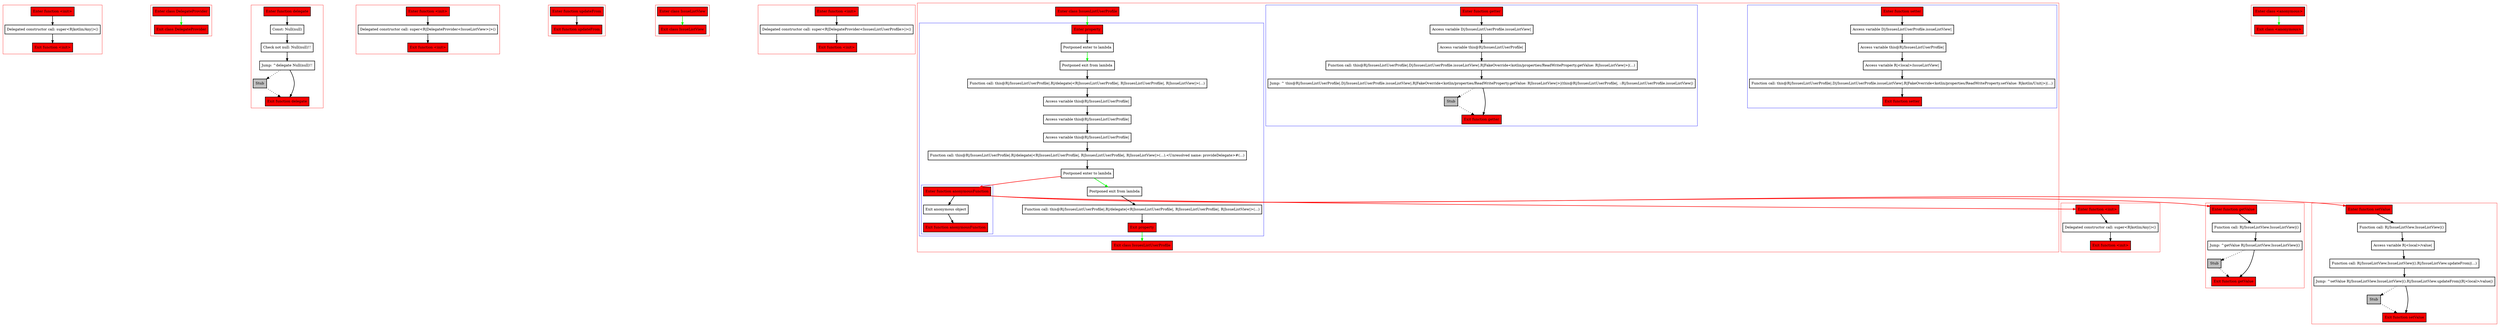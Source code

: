 digraph delegateWithAnonymousObject_kt {
    graph [nodesep=3]
    node [shape=box penwidth=2]
    edge [penwidth=2]

    subgraph cluster_0 {
        color=red
        0 [label="Enter function <init>" style="filled" fillcolor=red];
        2 [label="Delegated constructor call: super<R|kotlin/Any|>()"];
        1 [label="Exit function <init>" style="filled" fillcolor=red];
    }
    0 -> {2};
    2 -> {1};

    subgraph cluster_1 {
        color=red
        3 [label="Enter class DelegateProvider" style="filled" fillcolor=red];
        4 [label="Exit class DelegateProvider" style="filled" fillcolor=red];
    }
    3 -> {4} [color=green];

    subgraph cluster_2 {
        color=red
        5 [label="Enter function delegate" style="filled" fillcolor=red];
        7 [label="Const: Null(null)"];
        8 [label="Check not null: Null(null)!!"];
        9 [label="Jump: ^delegate Null(null)!!"];
        10 [label="Stub" style="filled" fillcolor=gray];
        6 [label="Exit function delegate" style="filled" fillcolor=red];
    }
    5 -> {7};
    7 -> {8};
    8 -> {9};
    9 -> {6};
    9 -> {10} [style=dotted];
    10 -> {6} [style=dotted];

    subgraph cluster_3 {
        color=red
        11 [label="Enter function <init>" style="filled" fillcolor=red];
        13 [label="Delegated constructor call: super<R|DelegateProvider<IssueListView>|>()"];
        12 [label="Exit function <init>" style="filled" fillcolor=red];
    }
    11 -> {13};
    13 -> {12};

    subgraph cluster_4 {
        color=red
        14 [label="Enter function updateFrom" style="filled" fillcolor=red];
        15 [label="Exit function updateFrom" style="filled" fillcolor=red];
    }
    14 -> {15};

    subgraph cluster_5 {
        color=red
        16 [label="Enter class IssueListView" style="filled" fillcolor=red];
        17 [label="Exit class IssueListView" style="filled" fillcolor=red];
    }
    16 -> {17} [color=green];

    subgraph cluster_6 {
        color=red
        18 [label="Enter function <init>" style="filled" fillcolor=red];
        20 [label="Delegated constructor call: super<R|DelegateProvider<IssuesListUserProfile>|>()"];
        19 [label="Exit function <init>" style="filled" fillcolor=red];
    }
    18 -> {20};
    20 -> {19};

    subgraph cluster_7 {
        color=red
        24 [label="Enter function <init>" style="filled" fillcolor=red];
        26 [label="Delegated constructor call: super<R|kotlin/Any|>()"];
        25 [label="Exit function <init>" style="filled" fillcolor=red];
    }
    24 -> {26};
    26 -> {25};

    subgraph cluster_8 {
        color=red
        27 [label="Enter function getValue" style="filled" fillcolor=red];
        29 [label="Function call: R|/IssueListView.IssueListView|()"];
        30 [label="Jump: ^getValue R|/IssueListView.IssueListView|()"];
        31 [label="Stub" style="filled" fillcolor=gray];
        28 [label="Exit function getValue" style="filled" fillcolor=red];
    }
    27 -> {29};
    29 -> {30};
    30 -> {28};
    30 -> {31} [style=dotted];
    31 -> {28} [style=dotted];

    subgraph cluster_9 {
        color=red
        32 [label="Enter function setValue" style="filled" fillcolor=red];
        34 [label="Function call: R|/IssueListView.IssueListView|()"];
        35 [label="Access variable R|<local>/value|"];
        36 [label="Function call: R|/IssueListView.IssueListView|().R|/IssueListView.updateFrom|(...)"];
        37 [label="Jump: ^setValue R|/IssueListView.IssueListView|().R|/IssueListView.updateFrom|(R|<local>/value|)"];
        38 [label="Stub" style="filled" fillcolor=gray];
        33 [label="Exit function setValue" style="filled" fillcolor=red];
    }
    32 -> {34};
    34 -> {35};
    35 -> {36};
    36 -> {37};
    37 -> {33};
    37 -> {38} [style=dotted];
    38 -> {33} [style=dotted];

    subgraph cluster_10 {
        color=red
        39 [label="Enter class <anonymous>" style="filled" fillcolor=red];
        40 [label="Exit class <anonymous>" style="filled" fillcolor=red];
    }
    39 -> {40} [color=green];

    subgraph cluster_11 {
        color=red
        66 [label="Enter class IssuesListUserProfile" style="filled" fillcolor=red];
        subgraph cluster_12 {
            color=blue
            48 [label="Enter function setter" style="filled" fillcolor=red];
            50 [label="Access variable D|/IssuesListUserProfile.issueListView|"];
            51 [label="Access variable this@R|/IssuesListUserProfile|"];
            52 [label="Access variable R|<local>/issueListView|"];
            53 [label="Function call: this@R|/IssuesListUserProfile|.D|/IssuesListUserProfile.issueListView|.R|FakeOverride<kotlin/properties/ReadWriteProperty.setValue: R|kotlin/Unit|>|(...)"];
            49 [label="Exit function setter" style="filled" fillcolor=red];
        }
        subgraph cluster_13 {
            color=blue
            41 [label="Enter function getter" style="filled" fillcolor=red];
            43 [label="Access variable D|/IssuesListUserProfile.issueListView|"];
            44 [label="Access variable this@R|/IssuesListUserProfile|"];
            45 [label="Function call: this@R|/IssuesListUserProfile|.D|/IssuesListUserProfile.issueListView|.R|FakeOverride<kotlin/properties/ReadWriteProperty.getValue: R|IssueListView|>|(...)"];
            46 [label="Jump: ^ this@R|/IssuesListUserProfile|.D|/IssuesListUserProfile.issueListView|.R|FakeOverride<kotlin/properties/ReadWriteProperty.getValue: R|IssueListView|>|(this@R|/IssuesListUserProfile|, ::R|/IssuesListUserProfile.issueListView|)"];
            47 [label="Stub" style="filled" fillcolor=gray];
            42 [label="Exit function getter" style="filled" fillcolor=red];
        }
        subgraph cluster_14 {
            color=blue
            54 [label="Enter property" style="filled" fillcolor=red];
            56 [label="Postponed enter to lambda"];
            57 [label="Postponed exit from lambda"];
            58 [label="Function call: this@R|/IssuesListUserProfile|.R|/delegate|<R|IssuesListUserProfile|, R|IssuesListUserProfile|, R|IssueListView|>(...)"];
            59 [label="Access variable this@R|/IssuesListUserProfile|"];
            60 [label="Access variable this@R|/IssuesListUserProfile|"];
            61 [label="Access variable this@R|/IssuesListUserProfile|"];
            62 [label="Function call: this@R|/IssuesListUserProfile|.R|/delegate|<R|IssuesListUserProfile|, R|IssuesListUserProfile|, R|IssueListView|>(...).<Unresolved name: provideDelegate>#(...)"];
            63 [label="Postponed enter to lambda"];
            subgraph cluster_15 {
                color=blue
                21 [label="Enter function anonymousFunction" style="filled" fillcolor=red];
                23 [label="Exit anonymous object"];
                22 [label="Exit function anonymousFunction" style="filled" fillcolor=red];
            }
            64 [label="Postponed exit from lambda"];
            65 [label="Function call: this@R|/IssuesListUserProfile|.R|/delegate|<R|IssuesListUserProfile|, R|IssuesListUserProfile|, R|IssueListView|>(...)"];
            55 [label="Exit property" style="filled" fillcolor=red];
        }
        67 [label="Exit class IssuesListUserProfile" style="filled" fillcolor=red];
    }
    66 -> {54} [color=green];
    54 -> {56};
    55 -> {67} [color=green];
    56 -> {57} [color=green];
    57 -> {58};
    58 -> {59};
    59 -> {60};
    60 -> {61};
    61 -> {62};
    62 -> {63};
    63 -> {64} [color=green];
    63 -> {21} [color=red];
    64 -> {65};
    65 -> {55};
    21 -> {23};
    21 -> {24 27 32} [color=red];
    23 -> {22};
    41 -> {43};
    43 -> {44};
    44 -> {45};
    45 -> {46};
    46 -> {42};
    46 -> {47} [style=dotted];
    47 -> {42} [style=dotted];
    48 -> {50};
    50 -> {51};
    51 -> {52};
    52 -> {53};
    53 -> {49};

}
